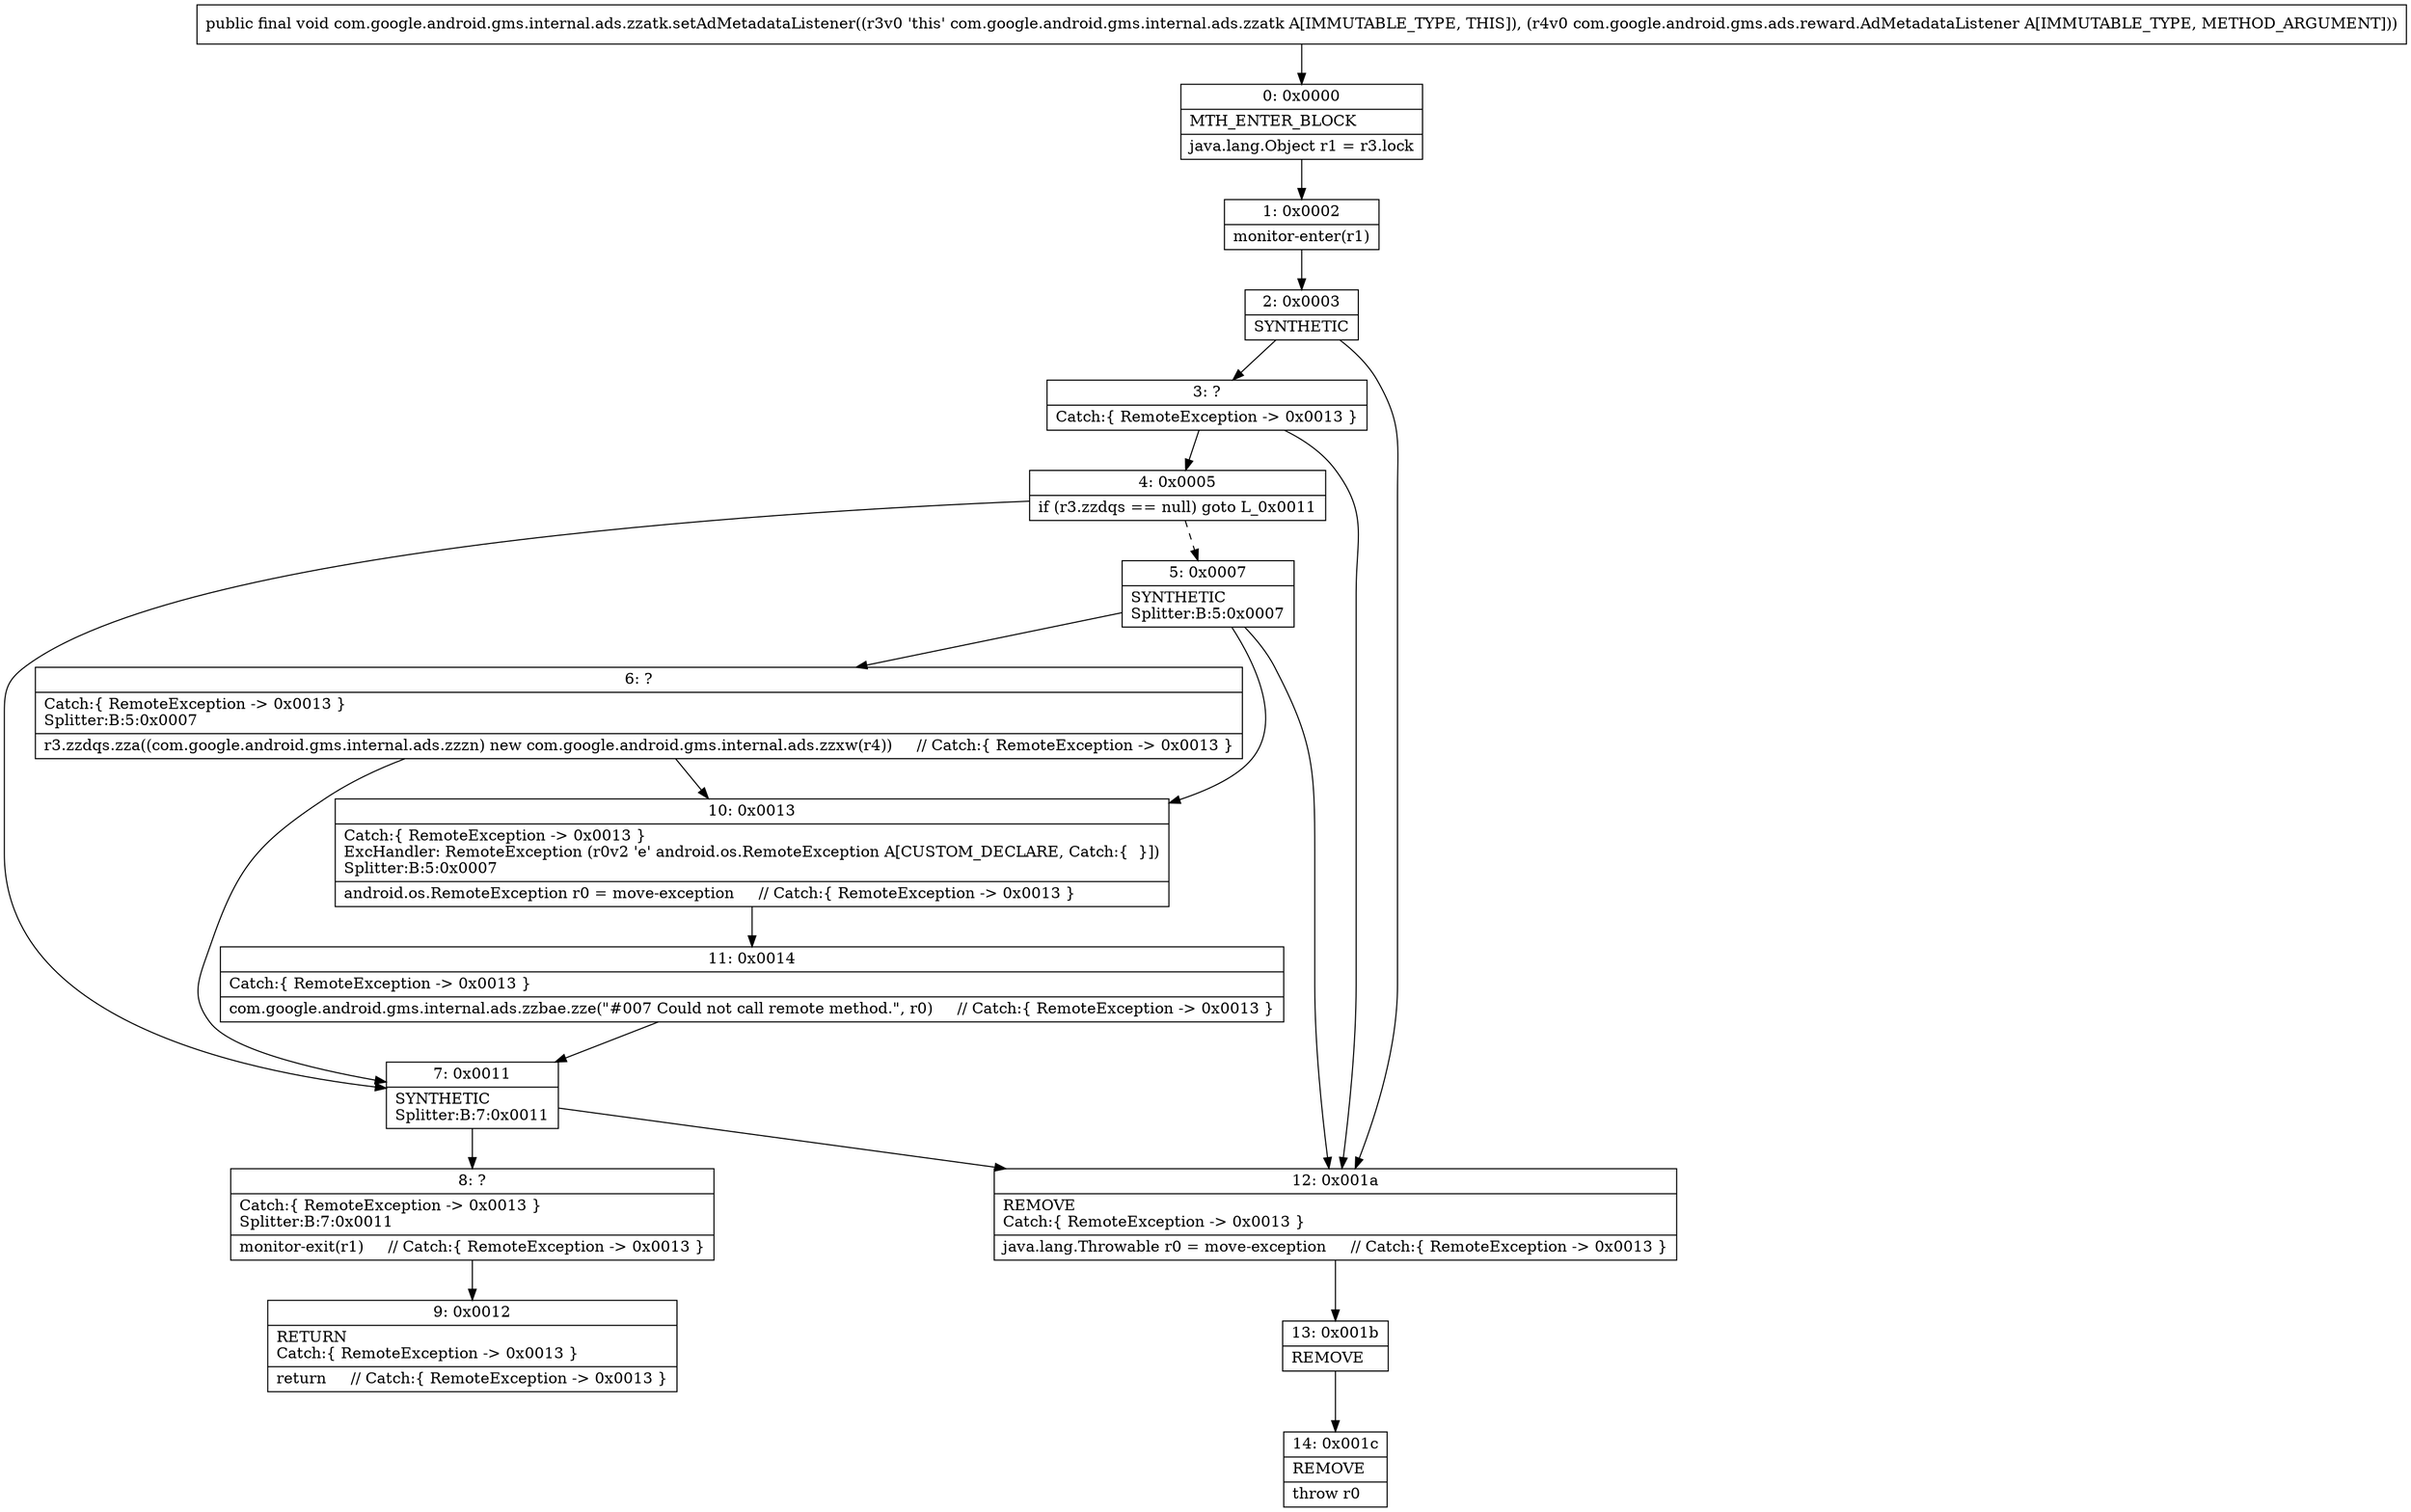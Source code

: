 digraph "CFG forcom.google.android.gms.internal.ads.zzatk.setAdMetadataListener(Lcom\/google\/android\/gms\/ads\/reward\/AdMetadataListener;)V" {
Node_0 [shape=record,label="{0\:\ 0x0000|MTH_ENTER_BLOCK\l|java.lang.Object r1 = r3.lock\l}"];
Node_1 [shape=record,label="{1\:\ 0x0002|monitor\-enter(r1)\l}"];
Node_2 [shape=record,label="{2\:\ 0x0003|SYNTHETIC\l}"];
Node_3 [shape=record,label="{3\:\ ?|Catch:\{ RemoteException \-\> 0x0013 \}\l}"];
Node_4 [shape=record,label="{4\:\ 0x0005|if (r3.zzdqs == null) goto L_0x0011\l}"];
Node_5 [shape=record,label="{5\:\ 0x0007|SYNTHETIC\lSplitter:B:5:0x0007\l}"];
Node_6 [shape=record,label="{6\:\ ?|Catch:\{ RemoteException \-\> 0x0013 \}\lSplitter:B:5:0x0007\l|r3.zzdqs.zza((com.google.android.gms.internal.ads.zzzn) new com.google.android.gms.internal.ads.zzxw(r4))     \/\/ Catch:\{ RemoteException \-\> 0x0013 \}\l}"];
Node_7 [shape=record,label="{7\:\ 0x0011|SYNTHETIC\lSplitter:B:7:0x0011\l}"];
Node_8 [shape=record,label="{8\:\ ?|Catch:\{ RemoteException \-\> 0x0013 \}\lSplitter:B:7:0x0011\l|monitor\-exit(r1)     \/\/ Catch:\{ RemoteException \-\> 0x0013 \}\l}"];
Node_9 [shape=record,label="{9\:\ 0x0012|RETURN\lCatch:\{ RemoteException \-\> 0x0013 \}\l|return     \/\/ Catch:\{ RemoteException \-\> 0x0013 \}\l}"];
Node_10 [shape=record,label="{10\:\ 0x0013|Catch:\{ RemoteException \-\> 0x0013 \}\lExcHandler: RemoteException (r0v2 'e' android.os.RemoteException A[CUSTOM_DECLARE, Catch:\{  \}])\lSplitter:B:5:0x0007\l|android.os.RemoteException r0 = move\-exception     \/\/ Catch:\{ RemoteException \-\> 0x0013 \}\l}"];
Node_11 [shape=record,label="{11\:\ 0x0014|Catch:\{ RemoteException \-\> 0x0013 \}\l|com.google.android.gms.internal.ads.zzbae.zze(\"#007 Could not call remote method.\", r0)     \/\/ Catch:\{ RemoteException \-\> 0x0013 \}\l}"];
Node_12 [shape=record,label="{12\:\ 0x001a|REMOVE\lCatch:\{ RemoteException \-\> 0x0013 \}\l|java.lang.Throwable r0 = move\-exception     \/\/ Catch:\{ RemoteException \-\> 0x0013 \}\l}"];
Node_13 [shape=record,label="{13\:\ 0x001b|REMOVE\l}"];
Node_14 [shape=record,label="{14\:\ 0x001c|REMOVE\l|throw r0\l}"];
MethodNode[shape=record,label="{public final void com.google.android.gms.internal.ads.zzatk.setAdMetadataListener((r3v0 'this' com.google.android.gms.internal.ads.zzatk A[IMMUTABLE_TYPE, THIS]), (r4v0 com.google.android.gms.ads.reward.AdMetadataListener A[IMMUTABLE_TYPE, METHOD_ARGUMENT])) }"];
MethodNode -> Node_0;
Node_0 -> Node_1;
Node_1 -> Node_2;
Node_2 -> Node_3;
Node_2 -> Node_12;
Node_3 -> Node_4;
Node_3 -> Node_12;
Node_4 -> Node_5[style=dashed];
Node_4 -> Node_7;
Node_5 -> Node_6;
Node_5 -> Node_10;
Node_5 -> Node_12;
Node_6 -> Node_7;
Node_6 -> Node_10;
Node_7 -> Node_8;
Node_7 -> Node_12;
Node_8 -> Node_9;
Node_10 -> Node_11;
Node_11 -> Node_7;
Node_12 -> Node_13;
Node_13 -> Node_14;
}

